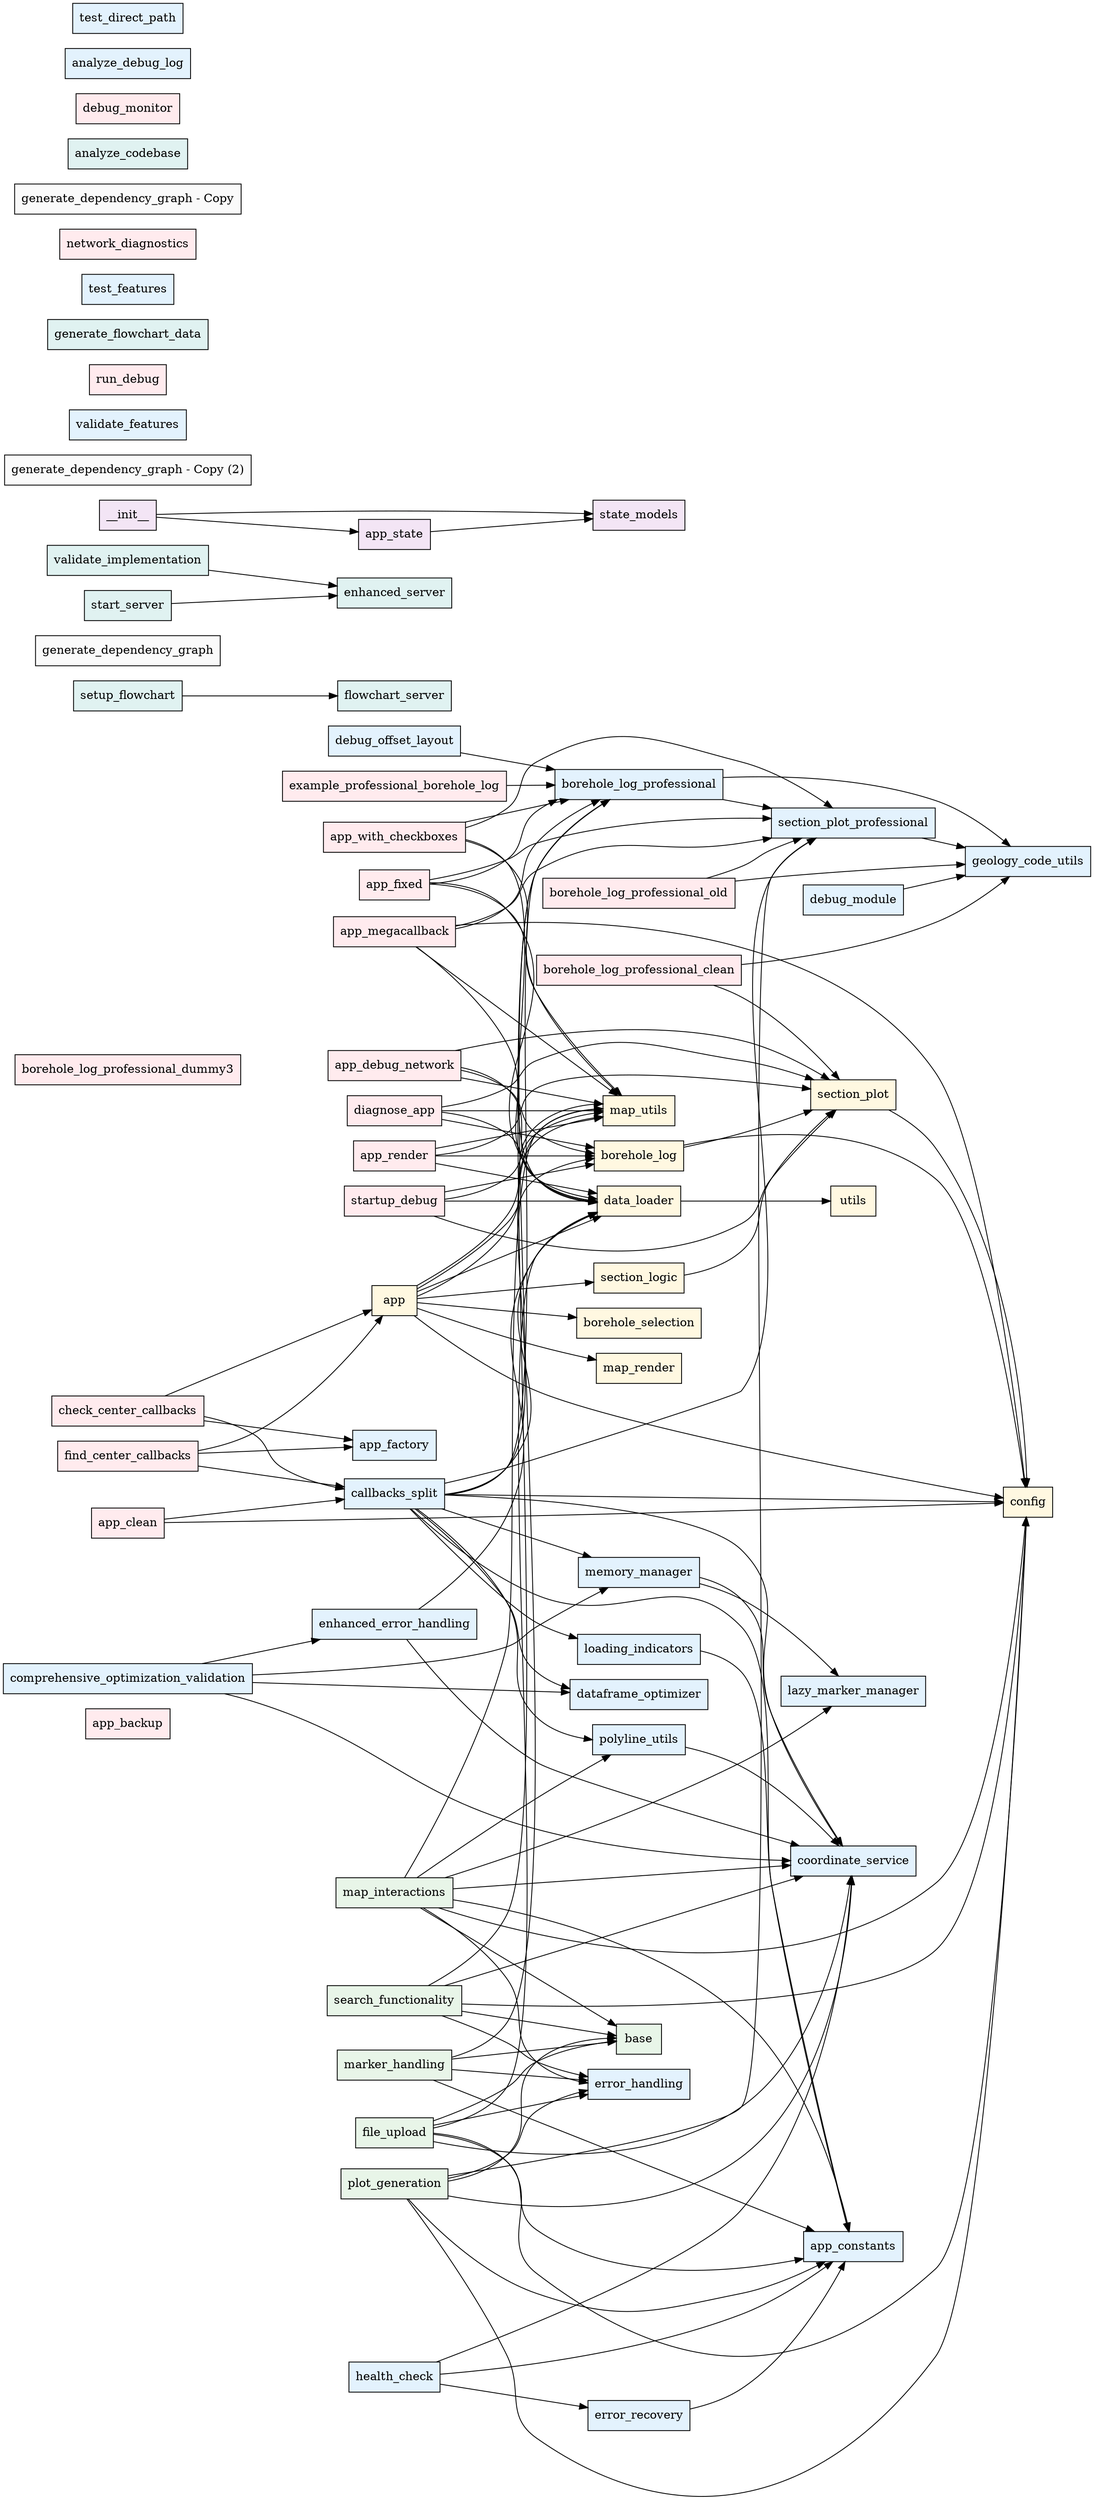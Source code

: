 digraph Dependencies {
    rankdir=LR;
    node [shape=box, style=filled];
    "app_backup" [fillcolor="#FFEBEE"];
    "debug_offset_layout" [fillcolor="#E3F2FD"];
    "lazy_marker_manager" [fillcolor="#E3F2FD"];
    "borehole_log_professional_dummy3" [fillcolor="#FFEBEE"];
    "setup_flowchart" [fillcolor="#E0F2F1"];
    "generate_dependency_graph" [fillcolor="#FAFAFA"];
    "config" [fillcolor="#FFF8E1"];
    "borehole_log_professional_old" [fillcolor="#FFEBEE"];
    "enhanced_server" [fillcolor="#E0F2F1"];
    "app_factory" [fillcolor="#E3F2FD"];
    "state_models" [fillcolor="#F3E5F5"];
    "data_loader" [fillcolor="#FFF8E1"];
    "health_check" [fillcolor="#E3F2FD"];
    "app_megacallback" [fillcolor="#FFEBEE"];
    "generate_dependency_graph - Copy (2)" [fillcolor="#FAFAFA"];
    "app" [fillcolor="#FFF8E1"];
    "app_debug_network" [fillcolor="#FFEBEE"];
    "callbacks_split" [fillcolor="#E3F2FD"];
    "marker_handling" [fillcolor="#E8F5E8"];
    "diagnose_app" [fillcolor="#FFEBEE"];
    "borehole_log_professional" [fillcolor="#E3F2FD"];
    "section_plot_professional" [fillcolor="#E3F2FD"];
    "validate_features" [fillcolor="#E3F2FD"];
    "app_fixed" [fillcolor="#FFEBEE"];
    "polyline_utils" [fillcolor="#E3F2FD"];
    "run_debug" [fillcolor="#FFEBEE"];
    "generate_flowchart_data" [fillcolor="#E0F2F1"];
    "test_features" [fillcolor="#E3F2FD"];
    "example_professional_borehole_log" [fillcolor="#FFEBEE"];
    "comprehensive_optimization_validation" [fillcolor="#E3F2FD"];
    "file_upload" [fillcolor="#E8F5E8"];
    "enhanced_error_handling" [fillcolor="#E3F2FD"];
    "search_functionality" [fillcolor="#E8F5E8"];
    "find_center_callbacks" [fillcolor="#FFEBEE"];
    "app_clean" [fillcolor="#FFEBEE"];
    "app_render" [fillcolor="#FFEBEE"];
    "network_diagnostics" [fillcolor="#FFEBEE"];
    "loading_indicators" [fillcolor="#E3F2FD"];
    "generate_dependency_graph - Copy" [fillcolor="#FAFAFA"];
    "borehole_selection" [fillcolor="#FFF8E1"];
    "map_render" [fillcolor="#FFF8E1"];
    "debug_module" [fillcolor="#E3F2FD"];
    "memory_manager" [fillcolor="#E3F2FD"];
    "base" [fillcolor="#E8F5E8"];
    "map_utils" [fillcolor="#FFF8E1"];
    "check_center_callbacks" [fillcolor="#FFEBEE"];
    "plot_generation" [fillcolor="#E8F5E8"];
    "app_state" [fillcolor="#F3E5F5"];
    "section_plot" [fillcolor="#FFF8E1"];
    "validate_implementation" [fillcolor="#E0F2F1"];
    "error_recovery" [fillcolor="#E3F2FD"];
    "app_constants" [fillcolor="#E3F2FD"];
    "utils" [fillcolor="#FFF8E1"];
    "startup_debug" [fillcolor="#FFEBEE"];
    "map_interactions" [fillcolor="#E8F5E8"];
    "dataframe_optimizer" [fillcolor="#E3F2FD"];
    "analyze_codebase" [fillcolor="#E0F2F1"];
    "app_with_checkboxes" [fillcolor="#FFEBEE"];
    "debug_monitor" [fillcolor="#FFEBEE"];
    "section_logic" [fillcolor="#FFF8E1"];
    "coordinate_service" [fillcolor="#E3F2FD"];
    "error_handling" [fillcolor="#E3F2FD"];
    "analyze_debug_log" [fillcolor="#E3F2FD"];
    "geology_code_utils" [fillcolor="#E3F2FD"];
    "borehole_log_professional_clean" [fillcolor="#FFEBEE"];
    "test_direct_path" [fillcolor="#E3F2FD"];
    "__init__" [fillcolor="#F3E5F5"];
    "start_server" [fillcolor="#E0F2F1"];
    "borehole_log" [fillcolor="#FFF8E1"];
    "flowchart_server" [fillcolor="#E0F2F1"];
    "app" -> "data_loader";
    "app" -> "map_utils";
    "app" -> "borehole_selection";
    "app" -> "section_logic";
    "app" -> "map_render";
    "app" -> "borehole_log";
    "app" -> "config";
    "app" -> "map_utils";
    "borehole_log_professional" -> "geology_code_utils";
    "borehole_log_professional" -> "section_plot_professional";
    "callbacks_split" -> "config";
    "callbacks_split" -> "data_loader";
    "callbacks_split" -> "map_utils";
    "callbacks_split" -> "coordinate_service";
    "callbacks_split" -> "dataframe_optimizer";
    "callbacks_split" -> "app_constants";
    "callbacks_split" -> "loading_indicators";
    "callbacks_split" -> "memory_manager";
    "callbacks_split" -> "section_plot_professional";
    "callbacks_split" -> "borehole_log_professional";
    "callbacks_split" -> "polyline_utils";
    "comprehensive_optimization_validation" -> "coordinate_service";
    "comprehensive_optimization_validation" -> "dataframe_optimizer";
    "comprehensive_optimization_validation" -> "enhanced_error_handling";
    "comprehensive_optimization_validation" -> "memory_manager";
    "data_loader" -> "utils";
    "debug_module" -> "geology_code_utils";
    "debug_offset_layout" -> "borehole_log_professional";
    "enhanced_error_handling" -> "coordinate_service";
    "enhanced_error_handling" -> "data_loader";
    "error_recovery" -> "app_constants";
    "health_check" -> "app_constants";
    "health_check" -> "coordinate_service";
    "health_check" -> "error_recovery";
    "loading_indicators" -> "app_constants";
    "memory_manager" -> "lazy_marker_manager";
    "memory_manager" -> "coordinate_service";
    "polyline_utils" -> "coordinate_service";
    "section_plot_professional" -> "geology_code_utils";
    "app_clean" -> "config";
    "app_clean" -> "callbacks_split";
    "app_debug_network" -> "data_loader";
    "app_debug_network" -> "section_plot";
    "app_debug_network" -> "borehole_log";
    "app_debug_network" -> "map_utils";
    "app_fixed" -> "data_loader";
    "app_fixed" -> "section_plot_professional";
    "app_fixed" -> "borehole_log_professional";
    "app_fixed" -> "map_utils";
    "app_megacallback" -> "data_loader";
    "app_megacallback" -> "map_utils";
    "app_megacallback" -> "config";
    "app_megacallback" -> "section_plot_professional";
    "app_megacallback" -> "borehole_log_professional";
    "app_render" -> "data_loader";
    "app_render" -> "section_plot";
    "app_render" -> "borehole_log";
    "app_render" -> "map_utils";
    "app_with_checkboxes" -> "data_loader";
    "app_with_checkboxes" -> "map_utils";
    "app_with_checkboxes" -> "section_plot_professional";
    "app_with_checkboxes" -> "borehole_log_professional";
    "borehole_log" -> "config";
    "borehole_log" -> "section_plot";
    "borehole_log_professional_clean" -> "geology_code_utils";
    "borehole_log_professional_clean" -> "section_plot";
    "borehole_log_professional_old" -> "geology_code_utils";
    "borehole_log_professional_old" -> "section_plot_professional";
    "check_center_callbacks" -> "app_factory";
    "check_center_callbacks" -> "callbacks_split";
    "check_center_callbacks" -> "app";
    "example_professional_borehole_log" -> "borehole_log_professional";
    "find_center_callbacks" -> "app_factory";
    "find_center_callbacks" -> "callbacks_split";
    "find_center_callbacks" -> "app";
    "section_plot" -> "config";
    "file_upload" -> "base";
    "file_upload" -> "data_loader";
    "file_upload" -> "coordinate_service";
    "file_upload" -> "app_constants";
    "file_upload" -> "error_handling";
    "file_upload" -> "config";
    "map_interactions" -> "base";
    "map_interactions" -> "map_utils";
    "map_interactions" -> "polyline_utils";
    "map_interactions" -> "coordinate_service";
    "map_interactions" -> "app_constants";
    "map_interactions" -> "error_handling";
    "map_interactions" -> "config";
    "map_interactions" -> "lazy_marker_manager";
    "marker_handling" -> "base";
    "marker_handling" -> "error_handling";
    "marker_handling" -> "app_constants";
    "marker_handling" -> "borehole_log_professional";
    "plot_generation" -> "base";
    "plot_generation" -> "error_handling";
    "plot_generation" -> "coordinate_service";
    "plot_generation" -> "config";
    "plot_generation" -> "app_constants";
    "plot_generation" -> "section_plot_professional";
    "search_functionality" -> "base";
    "search_functionality" -> "error_handling";
    "search_functionality" -> "coordinate_service";
    "search_functionality" -> "borehole_log_professional";
    "search_functionality" -> "config";
    "__init__" -> "app_state";
    "__init__" -> "state_models";
    "setup_flowchart" -> "flowchart_server";
    "start_server" -> "enhanced_server";
    "validate_implementation" -> "enhanced_server";
    "section_logic" -> "section_plot";
    "app_state" -> "state_models";
    "diagnose_app" -> "data_loader";
    "diagnose_app" -> "map_utils";
    "diagnose_app" -> "section_plot";
    "diagnose_app" -> "borehole_log";
    "startup_debug" -> "data_loader";
    "startup_debug" -> "section_plot";
    "startup_debug" -> "borehole_log";
    "startup_debug" -> "map_utils";
}
